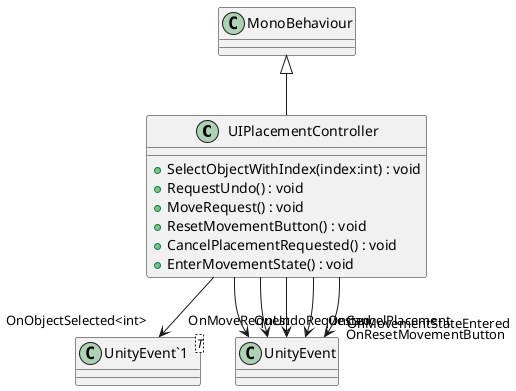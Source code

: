 @startuml
class UIPlacementController {
    + SelectObjectWithIndex(index:int) : void
    + RequestUndo() : void
    + MoveRequest() : void
    + ResetMovementButton() : void
    + CancelPlacementRequested() : void
    + EnterMovementState() : void
}
class "UnityEvent`1"<T> {
}
MonoBehaviour <|-- UIPlacementController
UIPlacementController --> "OnObjectSelected<int>" "UnityEvent`1"
UIPlacementController --> "OnUndoRequested" UnityEvent
UIPlacementController --> "OnMoveRequest" UnityEvent
UIPlacementController --> "OnResetMovementButton" UnityEvent
UIPlacementController --> "OnCancelPlacement" UnityEvent
UIPlacementController --> "OnMovementStateEntered" UnityEvent
@enduml
